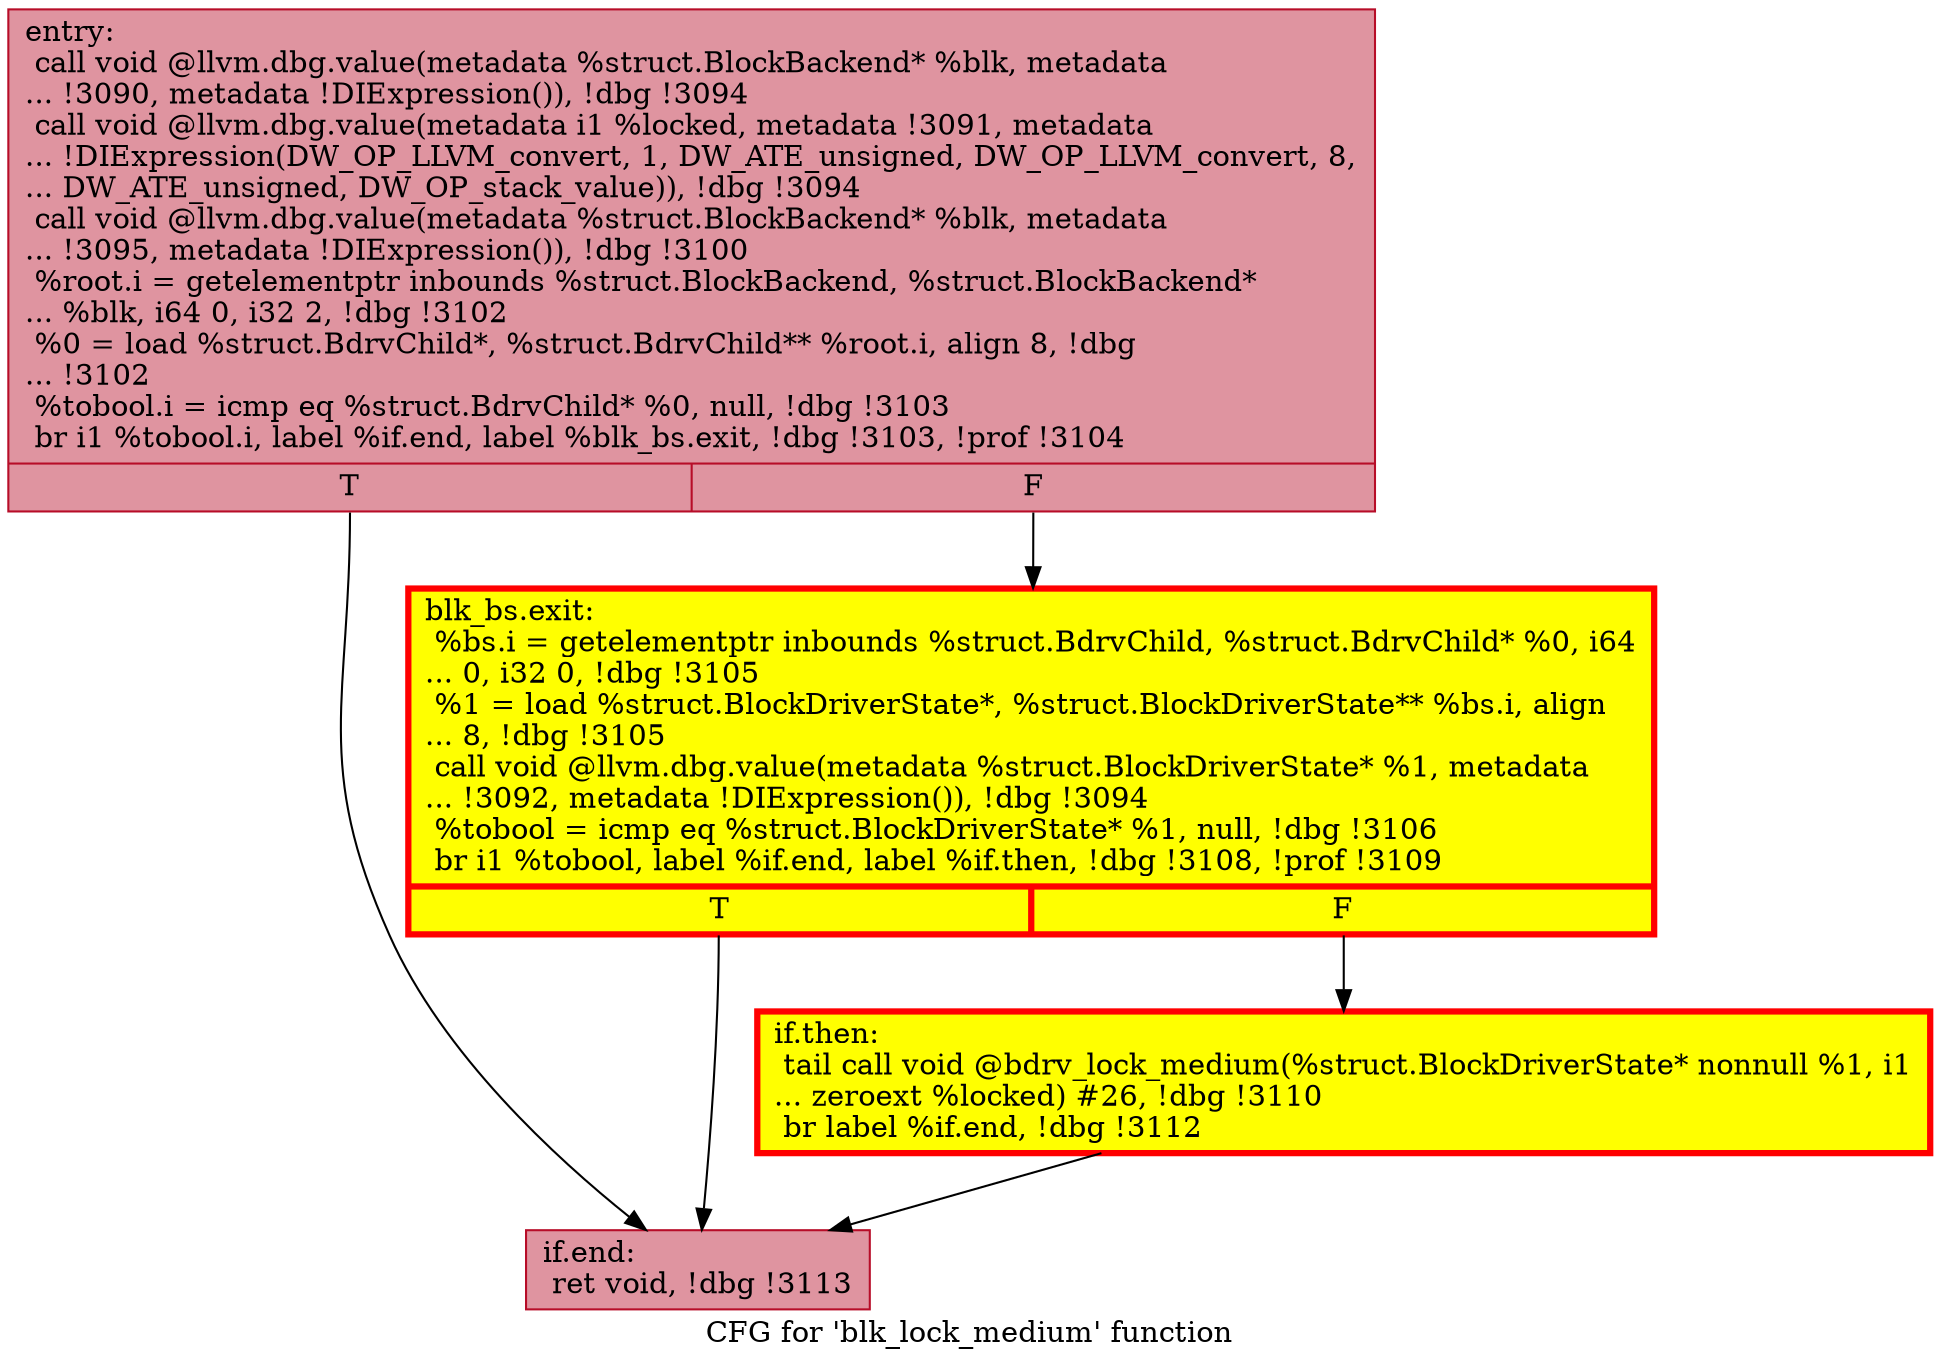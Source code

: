 digraph "CFG for 'blk_lock_medium' function" {
	label="CFG for 'blk_lock_medium' function";

	Node0x55d70fd18ef0 [shape=record,color="#b70d28ff", style=filled, fillcolor="#b70d2870",label="{entry:\l  call void @llvm.dbg.value(metadata %struct.BlockBackend* %blk, metadata\l... !3090, metadata !DIExpression()), !dbg !3094\l  call void @llvm.dbg.value(metadata i1 %locked, metadata !3091, metadata\l... !DIExpression(DW_OP_LLVM_convert, 1, DW_ATE_unsigned, DW_OP_LLVM_convert, 8,\l... DW_ATE_unsigned, DW_OP_stack_value)), !dbg !3094\l  call void @llvm.dbg.value(metadata %struct.BlockBackend* %blk, metadata\l... !3095, metadata !DIExpression()), !dbg !3100\l  %root.i = getelementptr inbounds %struct.BlockBackend, %struct.BlockBackend*\l... %blk, i64 0, i32 2, !dbg !3102\l  %0 = load %struct.BdrvChild*, %struct.BdrvChild** %root.i, align 8, !dbg\l... !3102\l  %tobool.i = icmp eq %struct.BdrvChild* %0, null, !dbg !3103\l  br i1 %tobool.i, label %if.end, label %blk_bs.exit, !dbg !3103, !prof !3104\l|{<s0>T|<s1>F}}"];
	Node0x55d70fd18ef0:s0 -> Node0x55d70fd1acc0;
	Node0x55d70fd18ef0:s1 -> Node0x55d70fe1ca60;
	Node0x55d70fe1ca60 [shape=record,penwidth=3.0, style="filled", color="red", fillcolor="yellow",label="{blk_bs.exit:                                      \l  %bs.i = getelementptr inbounds %struct.BdrvChild, %struct.BdrvChild* %0, i64\l... 0, i32 0, !dbg !3105\l  %1 = load %struct.BlockDriverState*, %struct.BlockDriverState** %bs.i, align\l... 8, !dbg !3105\l  call void @llvm.dbg.value(metadata %struct.BlockDriverState* %1, metadata\l... !3092, metadata !DIExpression()), !dbg !3094\l  %tobool = icmp eq %struct.BlockDriverState* %1, null, !dbg !3106\l  br i1 %tobool, label %if.end, label %if.then, !dbg !3108, !prof !3109\l|{<s0>T|<s1>F}}"];
	Node0x55d70fe1ca60:s0 -> Node0x55d70fd1acc0;
	Node0x55d70fe1ca60:s1 -> Node0x55d70fd1ac70;
	Node0x55d70fd1ac70 [shape=record,penwidth=3.0, style="filled", color="red", fillcolor="yellow",label="{if.then:                                          \l  tail call void @bdrv_lock_medium(%struct.BlockDriverState* nonnull %1, i1\l... zeroext %locked) #26, !dbg !3110\l  br label %if.end, !dbg !3112\l}"];
	Node0x55d70fd1ac70 -> Node0x55d70fd1acc0;
	Node0x55d70fd1acc0 [shape=record,color="#b70d28ff", style=filled, fillcolor="#b70d2870",label="{if.end:                                           \l  ret void, !dbg !3113\l}"];
}
